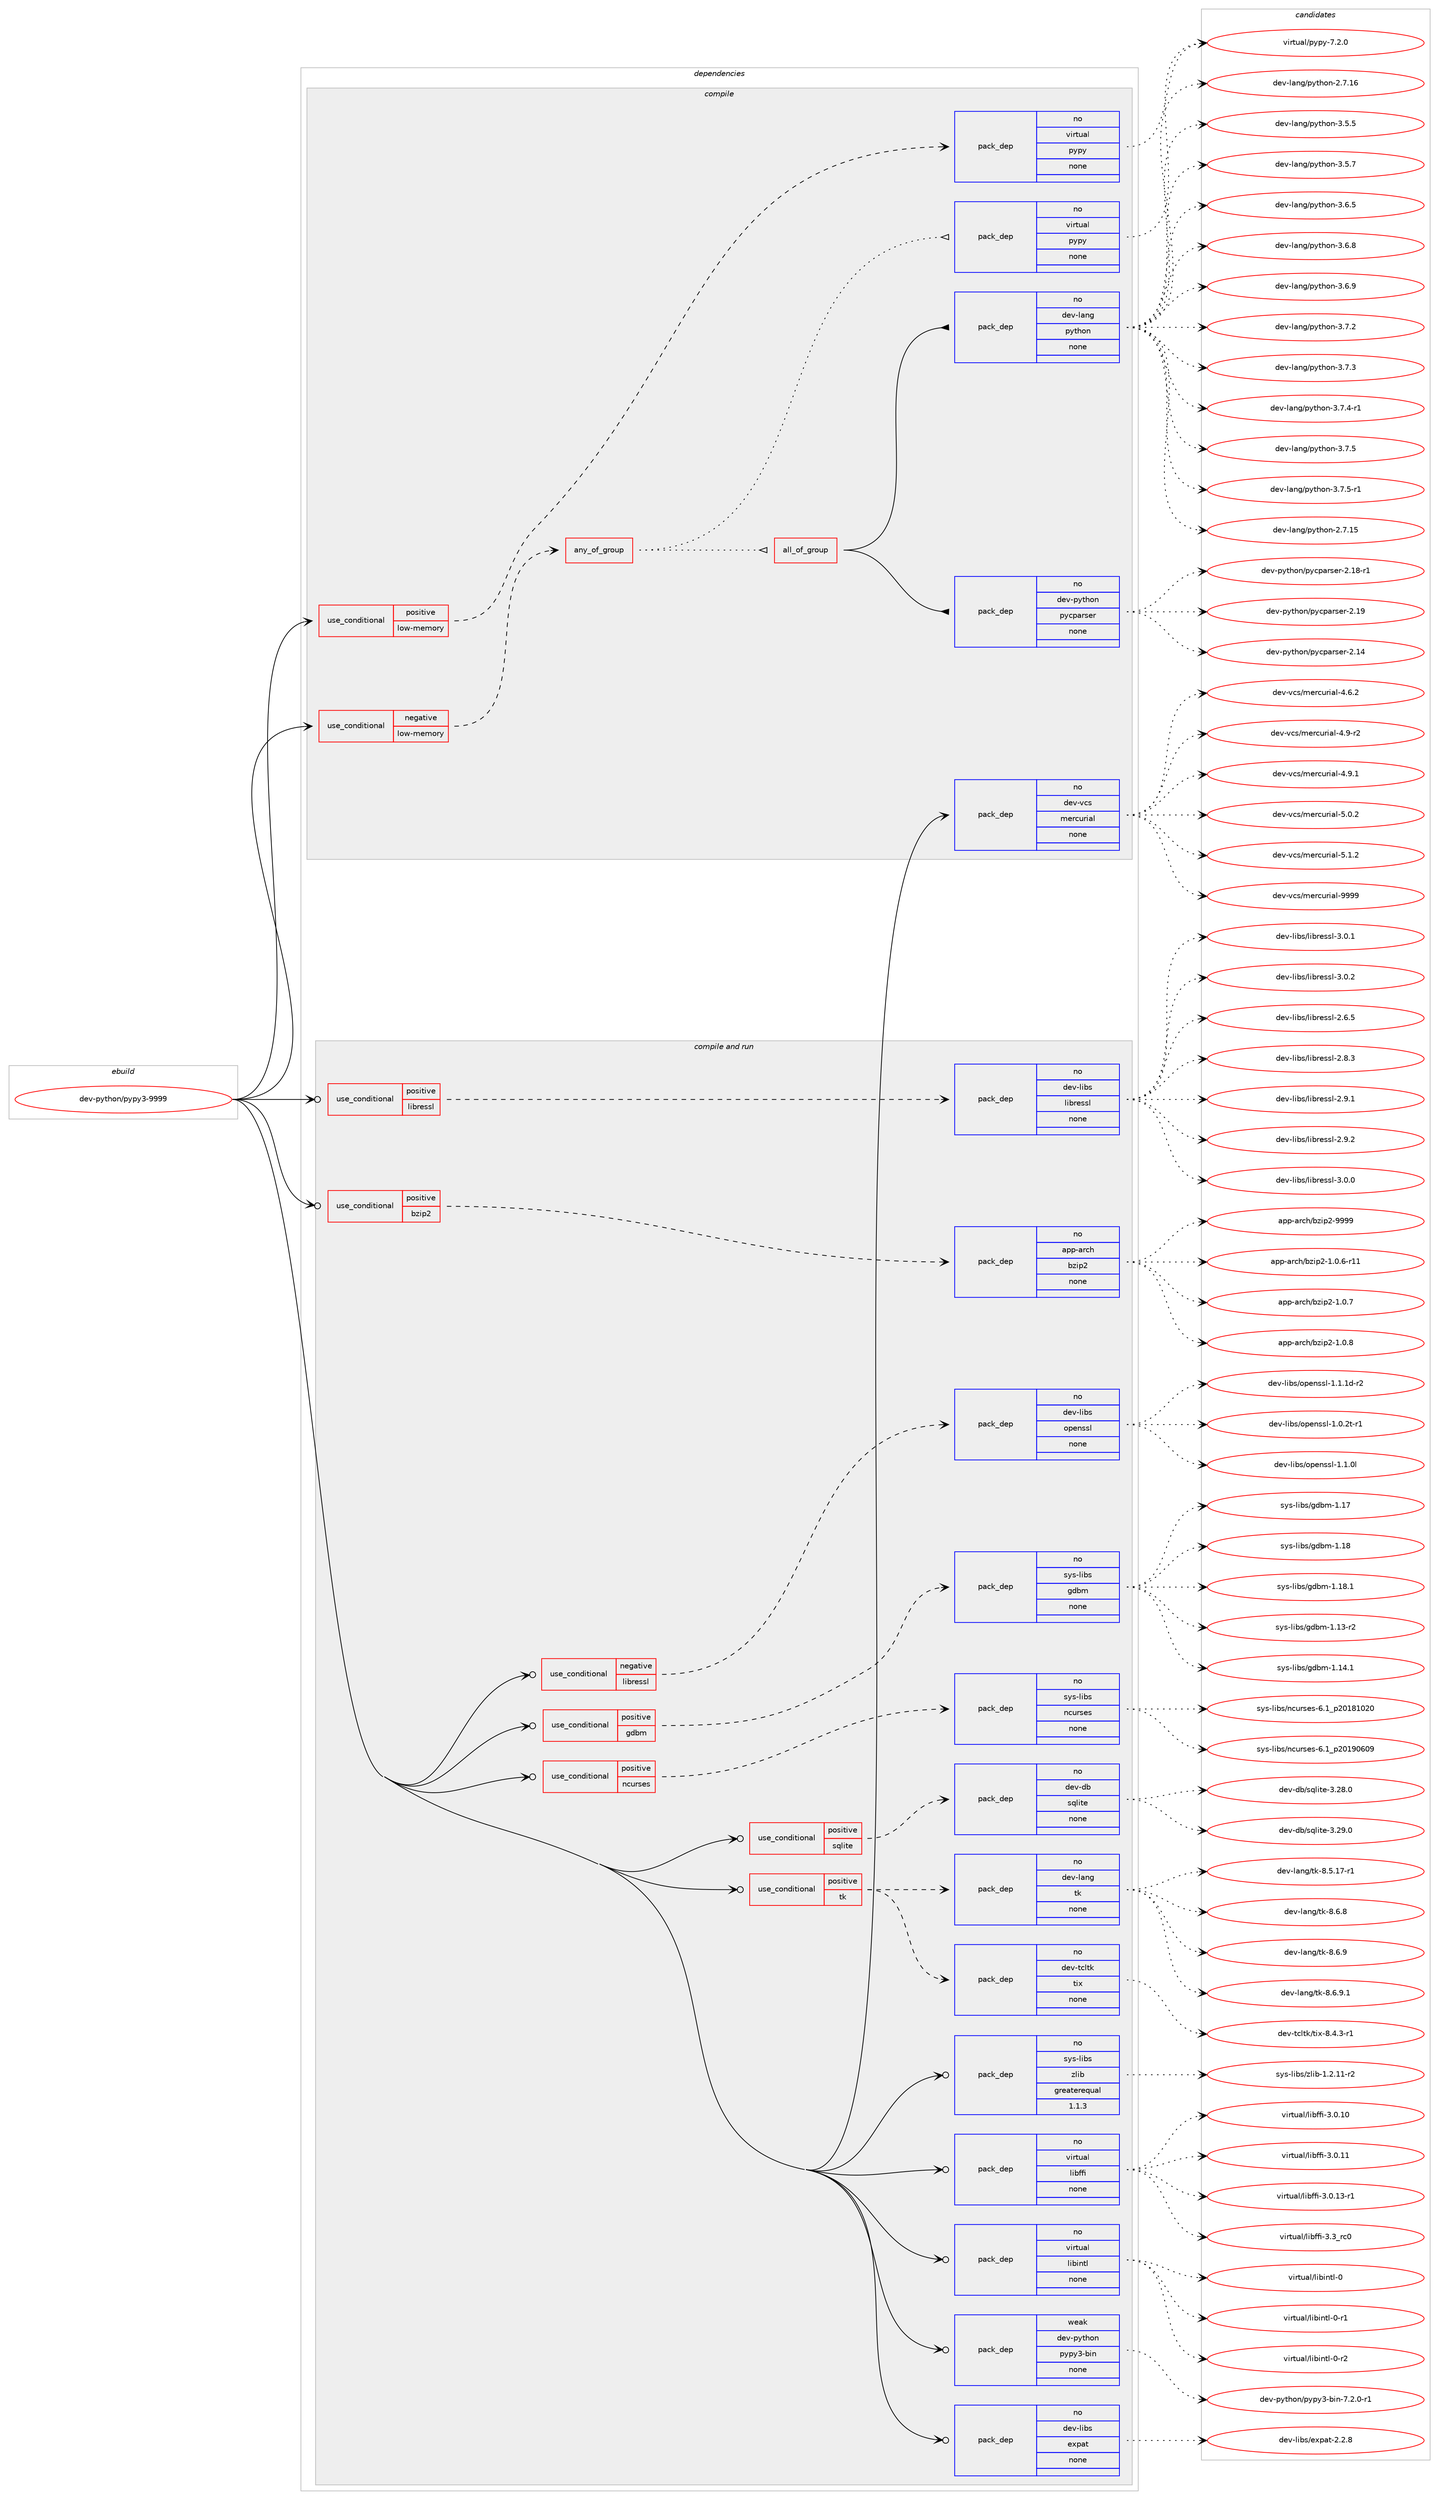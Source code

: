digraph prolog {

# *************
# Graph options
# *************

newrank=true;
concentrate=true;
compound=true;
graph [rankdir=LR,fontname=Helvetica,fontsize=10,ranksep=1.5];#, ranksep=2.5, nodesep=0.2];
edge  [arrowhead=vee];
node  [fontname=Helvetica,fontsize=10];

# **********
# The ebuild
# **********

subgraph cluster_leftcol {
color=gray;
rank=same;
label=<<i>ebuild</i>>;
id [label="dev-python/pypy3-9999", color=red, width=4, href="../dev-python/pypy3-9999.svg"];
}

# ****************
# The dependencies
# ****************

subgraph cluster_midcol {
color=gray;
label=<<i>dependencies</i>>;
subgraph cluster_compile {
fillcolor="#eeeeee";
style=filled;
label=<<i>compile</i>>;
subgraph cond146602 {
dependency628066 [label=<<TABLE BORDER="0" CELLBORDER="1" CELLSPACING="0" CELLPADDING="4"><TR><TD ROWSPAN="3" CELLPADDING="10">use_conditional</TD></TR><TR><TD>negative</TD></TR><TR><TD>low-memory</TD></TR></TABLE>>, shape=none, color=red];
subgraph any11480 {
dependency628067 [label=<<TABLE BORDER="0" CELLBORDER="1" CELLSPACING="0" CELLPADDING="4"><TR><TD CELLPADDING="10">any_of_group</TD></TR></TABLE>>, shape=none, color=red];subgraph pack469608 {
dependency628068 [label=<<TABLE BORDER="0" CELLBORDER="1" CELLSPACING="0" CELLPADDING="4" WIDTH="220"><TR><TD ROWSPAN="6" CELLPADDING="30">pack_dep</TD></TR><TR><TD WIDTH="110">no</TD></TR><TR><TD>virtual</TD></TR><TR><TD>pypy</TD></TR><TR><TD>none</TD></TR><TR><TD></TD></TR></TABLE>>, shape=none, color=blue];
}
dependency628067:e -> dependency628068:w [weight=20,style="dotted",arrowhead="oinv"];
subgraph all379 {
dependency628069 [label=<<TABLE BORDER="0" CELLBORDER="1" CELLSPACING="0" CELLPADDING="4"><TR><TD CELLPADDING="10">all_of_group</TD></TR></TABLE>>, shape=none, color=red];subgraph pack469609 {
dependency628070 [label=<<TABLE BORDER="0" CELLBORDER="1" CELLSPACING="0" CELLPADDING="4" WIDTH="220"><TR><TD ROWSPAN="6" CELLPADDING="30">pack_dep</TD></TR><TR><TD WIDTH="110">no</TD></TR><TR><TD>dev-lang</TD></TR><TR><TD>python</TD></TR><TR><TD>none</TD></TR><TR><TD></TD></TR></TABLE>>, shape=none, color=blue];
}
dependency628069:e -> dependency628070:w [weight=20,style="solid",arrowhead="inv"];
subgraph pack469610 {
dependency628071 [label=<<TABLE BORDER="0" CELLBORDER="1" CELLSPACING="0" CELLPADDING="4" WIDTH="220"><TR><TD ROWSPAN="6" CELLPADDING="30">pack_dep</TD></TR><TR><TD WIDTH="110">no</TD></TR><TR><TD>dev-python</TD></TR><TR><TD>pycparser</TD></TR><TR><TD>none</TD></TR><TR><TD></TD></TR></TABLE>>, shape=none, color=blue];
}
dependency628069:e -> dependency628071:w [weight=20,style="solid",arrowhead="inv"];
}
dependency628067:e -> dependency628069:w [weight=20,style="dotted",arrowhead="oinv"];
}
dependency628066:e -> dependency628067:w [weight=20,style="dashed",arrowhead="vee"];
}
id:e -> dependency628066:w [weight=20,style="solid",arrowhead="vee"];
subgraph cond146603 {
dependency628072 [label=<<TABLE BORDER="0" CELLBORDER="1" CELLSPACING="0" CELLPADDING="4"><TR><TD ROWSPAN="3" CELLPADDING="10">use_conditional</TD></TR><TR><TD>positive</TD></TR><TR><TD>low-memory</TD></TR></TABLE>>, shape=none, color=red];
subgraph pack469611 {
dependency628073 [label=<<TABLE BORDER="0" CELLBORDER="1" CELLSPACING="0" CELLPADDING="4" WIDTH="220"><TR><TD ROWSPAN="6" CELLPADDING="30">pack_dep</TD></TR><TR><TD WIDTH="110">no</TD></TR><TR><TD>virtual</TD></TR><TR><TD>pypy</TD></TR><TR><TD>none</TD></TR><TR><TD></TD></TR></TABLE>>, shape=none, color=blue];
}
dependency628072:e -> dependency628073:w [weight=20,style="dashed",arrowhead="vee"];
}
id:e -> dependency628072:w [weight=20,style="solid",arrowhead="vee"];
subgraph pack469612 {
dependency628074 [label=<<TABLE BORDER="0" CELLBORDER="1" CELLSPACING="0" CELLPADDING="4" WIDTH="220"><TR><TD ROWSPAN="6" CELLPADDING="30">pack_dep</TD></TR><TR><TD WIDTH="110">no</TD></TR><TR><TD>dev-vcs</TD></TR><TR><TD>mercurial</TD></TR><TR><TD>none</TD></TR><TR><TD></TD></TR></TABLE>>, shape=none, color=blue];
}
id:e -> dependency628074:w [weight=20,style="solid",arrowhead="vee"];
}
subgraph cluster_compileandrun {
fillcolor="#eeeeee";
style=filled;
label=<<i>compile and run</i>>;
subgraph cond146604 {
dependency628075 [label=<<TABLE BORDER="0" CELLBORDER="1" CELLSPACING="0" CELLPADDING="4"><TR><TD ROWSPAN="3" CELLPADDING="10">use_conditional</TD></TR><TR><TD>negative</TD></TR><TR><TD>libressl</TD></TR></TABLE>>, shape=none, color=red];
subgraph pack469613 {
dependency628076 [label=<<TABLE BORDER="0" CELLBORDER="1" CELLSPACING="0" CELLPADDING="4" WIDTH="220"><TR><TD ROWSPAN="6" CELLPADDING="30">pack_dep</TD></TR><TR><TD WIDTH="110">no</TD></TR><TR><TD>dev-libs</TD></TR><TR><TD>openssl</TD></TR><TR><TD>none</TD></TR><TR><TD></TD></TR></TABLE>>, shape=none, color=blue];
}
dependency628075:e -> dependency628076:w [weight=20,style="dashed",arrowhead="vee"];
}
id:e -> dependency628075:w [weight=20,style="solid",arrowhead="odotvee"];
subgraph cond146605 {
dependency628077 [label=<<TABLE BORDER="0" CELLBORDER="1" CELLSPACING="0" CELLPADDING="4"><TR><TD ROWSPAN="3" CELLPADDING="10">use_conditional</TD></TR><TR><TD>positive</TD></TR><TR><TD>bzip2</TD></TR></TABLE>>, shape=none, color=red];
subgraph pack469614 {
dependency628078 [label=<<TABLE BORDER="0" CELLBORDER="1" CELLSPACING="0" CELLPADDING="4" WIDTH="220"><TR><TD ROWSPAN="6" CELLPADDING="30">pack_dep</TD></TR><TR><TD WIDTH="110">no</TD></TR><TR><TD>app-arch</TD></TR><TR><TD>bzip2</TD></TR><TR><TD>none</TD></TR><TR><TD></TD></TR></TABLE>>, shape=none, color=blue];
}
dependency628077:e -> dependency628078:w [weight=20,style="dashed",arrowhead="vee"];
}
id:e -> dependency628077:w [weight=20,style="solid",arrowhead="odotvee"];
subgraph cond146606 {
dependency628079 [label=<<TABLE BORDER="0" CELLBORDER="1" CELLSPACING="0" CELLPADDING="4"><TR><TD ROWSPAN="3" CELLPADDING="10">use_conditional</TD></TR><TR><TD>positive</TD></TR><TR><TD>gdbm</TD></TR></TABLE>>, shape=none, color=red];
subgraph pack469615 {
dependency628080 [label=<<TABLE BORDER="0" CELLBORDER="1" CELLSPACING="0" CELLPADDING="4" WIDTH="220"><TR><TD ROWSPAN="6" CELLPADDING="30">pack_dep</TD></TR><TR><TD WIDTH="110">no</TD></TR><TR><TD>sys-libs</TD></TR><TR><TD>gdbm</TD></TR><TR><TD>none</TD></TR><TR><TD></TD></TR></TABLE>>, shape=none, color=blue];
}
dependency628079:e -> dependency628080:w [weight=20,style="dashed",arrowhead="vee"];
}
id:e -> dependency628079:w [weight=20,style="solid",arrowhead="odotvee"];
subgraph cond146607 {
dependency628081 [label=<<TABLE BORDER="0" CELLBORDER="1" CELLSPACING="0" CELLPADDING="4"><TR><TD ROWSPAN="3" CELLPADDING="10">use_conditional</TD></TR><TR><TD>positive</TD></TR><TR><TD>libressl</TD></TR></TABLE>>, shape=none, color=red];
subgraph pack469616 {
dependency628082 [label=<<TABLE BORDER="0" CELLBORDER="1" CELLSPACING="0" CELLPADDING="4" WIDTH="220"><TR><TD ROWSPAN="6" CELLPADDING="30">pack_dep</TD></TR><TR><TD WIDTH="110">no</TD></TR><TR><TD>dev-libs</TD></TR><TR><TD>libressl</TD></TR><TR><TD>none</TD></TR><TR><TD></TD></TR></TABLE>>, shape=none, color=blue];
}
dependency628081:e -> dependency628082:w [weight=20,style="dashed",arrowhead="vee"];
}
id:e -> dependency628081:w [weight=20,style="solid",arrowhead="odotvee"];
subgraph cond146608 {
dependency628083 [label=<<TABLE BORDER="0" CELLBORDER="1" CELLSPACING="0" CELLPADDING="4"><TR><TD ROWSPAN="3" CELLPADDING="10">use_conditional</TD></TR><TR><TD>positive</TD></TR><TR><TD>ncurses</TD></TR></TABLE>>, shape=none, color=red];
subgraph pack469617 {
dependency628084 [label=<<TABLE BORDER="0" CELLBORDER="1" CELLSPACING="0" CELLPADDING="4" WIDTH="220"><TR><TD ROWSPAN="6" CELLPADDING="30">pack_dep</TD></TR><TR><TD WIDTH="110">no</TD></TR><TR><TD>sys-libs</TD></TR><TR><TD>ncurses</TD></TR><TR><TD>none</TD></TR><TR><TD></TD></TR></TABLE>>, shape=none, color=blue];
}
dependency628083:e -> dependency628084:w [weight=20,style="dashed",arrowhead="vee"];
}
id:e -> dependency628083:w [weight=20,style="solid",arrowhead="odotvee"];
subgraph cond146609 {
dependency628085 [label=<<TABLE BORDER="0" CELLBORDER="1" CELLSPACING="0" CELLPADDING="4"><TR><TD ROWSPAN="3" CELLPADDING="10">use_conditional</TD></TR><TR><TD>positive</TD></TR><TR><TD>sqlite</TD></TR></TABLE>>, shape=none, color=red];
subgraph pack469618 {
dependency628086 [label=<<TABLE BORDER="0" CELLBORDER="1" CELLSPACING="0" CELLPADDING="4" WIDTH="220"><TR><TD ROWSPAN="6" CELLPADDING="30">pack_dep</TD></TR><TR><TD WIDTH="110">no</TD></TR><TR><TD>dev-db</TD></TR><TR><TD>sqlite</TD></TR><TR><TD>none</TD></TR><TR><TD></TD></TR></TABLE>>, shape=none, color=blue];
}
dependency628085:e -> dependency628086:w [weight=20,style="dashed",arrowhead="vee"];
}
id:e -> dependency628085:w [weight=20,style="solid",arrowhead="odotvee"];
subgraph cond146610 {
dependency628087 [label=<<TABLE BORDER="0" CELLBORDER="1" CELLSPACING="0" CELLPADDING="4"><TR><TD ROWSPAN="3" CELLPADDING="10">use_conditional</TD></TR><TR><TD>positive</TD></TR><TR><TD>tk</TD></TR></TABLE>>, shape=none, color=red];
subgraph pack469619 {
dependency628088 [label=<<TABLE BORDER="0" CELLBORDER="1" CELLSPACING="0" CELLPADDING="4" WIDTH="220"><TR><TD ROWSPAN="6" CELLPADDING="30">pack_dep</TD></TR><TR><TD WIDTH="110">no</TD></TR><TR><TD>dev-lang</TD></TR><TR><TD>tk</TD></TR><TR><TD>none</TD></TR><TR><TD></TD></TR></TABLE>>, shape=none, color=blue];
}
dependency628087:e -> dependency628088:w [weight=20,style="dashed",arrowhead="vee"];
subgraph pack469620 {
dependency628089 [label=<<TABLE BORDER="0" CELLBORDER="1" CELLSPACING="0" CELLPADDING="4" WIDTH="220"><TR><TD ROWSPAN="6" CELLPADDING="30">pack_dep</TD></TR><TR><TD WIDTH="110">no</TD></TR><TR><TD>dev-tcltk</TD></TR><TR><TD>tix</TD></TR><TR><TD>none</TD></TR><TR><TD></TD></TR></TABLE>>, shape=none, color=blue];
}
dependency628087:e -> dependency628089:w [weight=20,style="dashed",arrowhead="vee"];
}
id:e -> dependency628087:w [weight=20,style="solid",arrowhead="odotvee"];
subgraph pack469621 {
dependency628090 [label=<<TABLE BORDER="0" CELLBORDER="1" CELLSPACING="0" CELLPADDING="4" WIDTH="220"><TR><TD ROWSPAN="6" CELLPADDING="30">pack_dep</TD></TR><TR><TD WIDTH="110">no</TD></TR><TR><TD>dev-libs</TD></TR><TR><TD>expat</TD></TR><TR><TD>none</TD></TR><TR><TD></TD></TR></TABLE>>, shape=none, color=blue];
}
id:e -> dependency628090:w [weight=20,style="solid",arrowhead="odotvee"];
subgraph pack469622 {
dependency628091 [label=<<TABLE BORDER="0" CELLBORDER="1" CELLSPACING="0" CELLPADDING="4" WIDTH="220"><TR><TD ROWSPAN="6" CELLPADDING="30">pack_dep</TD></TR><TR><TD WIDTH="110">no</TD></TR><TR><TD>sys-libs</TD></TR><TR><TD>zlib</TD></TR><TR><TD>greaterequal</TD></TR><TR><TD>1.1.3</TD></TR></TABLE>>, shape=none, color=blue];
}
id:e -> dependency628091:w [weight=20,style="solid",arrowhead="odotvee"];
subgraph pack469623 {
dependency628092 [label=<<TABLE BORDER="0" CELLBORDER="1" CELLSPACING="0" CELLPADDING="4" WIDTH="220"><TR><TD ROWSPAN="6" CELLPADDING="30">pack_dep</TD></TR><TR><TD WIDTH="110">no</TD></TR><TR><TD>virtual</TD></TR><TR><TD>libffi</TD></TR><TR><TD>none</TD></TR><TR><TD></TD></TR></TABLE>>, shape=none, color=blue];
}
id:e -> dependency628092:w [weight=20,style="solid",arrowhead="odotvee"];
subgraph pack469624 {
dependency628093 [label=<<TABLE BORDER="0" CELLBORDER="1" CELLSPACING="0" CELLPADDING="4" WIDTH="220"><TR><TD ROWSPAN="6" CELLPADDING="30">pack_dep</TD></TR><TR><TD WIDTH="110">no</TD></TR><TR><TD>virtual</TD></TR><TR><TD>libintl</TD></TR><TR><TD>none</TD></TR><TR><TD></TD></TR></TABLE>>, shape=none, color=blue];
}
id:e -> dependency628093:w [weight=20,style="solid",arrowhead="odotvee"];
subgraph pack469625 {
dependency628094 [label=<<TABLE BORDER="0" CELLBORDER="1" CELLSPACING="0" CELLPADDING="4" WIDTH="220"><TR><TD ROWSPAN="6" CELLPADDING="30">pack_dep</TD></TR><TR><TD WIDTH="110">weak</TD></TR><TR><TD>dev-python</TD></TR><TR><TD>pypy3-bin</TD></TR><TR><TD>none</TD></TR><TR><TD></TD></TR></TABLE>>, shape=none, color=blue];
}
id:e -> dependency628094:w [weight=20,style="solid",arrowhead="odotvee"];
}
subgraph cluster_run {
fillcolor="#eeeeee";
style=filled;
label=<<i>run</i>>;
}
}

# **************
# The candidates
# **************

subgraph cluster_choices {
rank=same;
color=gray;
label=<<i>candidates</i>>;

subgraph choice469608 {
color=black;
nodesep=1;
choice1181051141161179710847112121112121455546504648 [label="virtual/pypy-7.2.0", color=red, width=4,href="../virtual/pypy-7.2.0.svg"];
dependency628068:e -> choice1181051141161179710847112121112121455546504648:w [style=dotted,weight="100"];
}
subgraph choice469609 {
color=black;
nodesep=1;
choice10010111845108971101034711212111610411111045504655464953 [label="dev-lang/python-2.7.15", color=red, width=4,href="../dev-lang/python-2.7.15.svg"];
choice10010111845108971101034711212111610411111045504655464954 [label="dev-lang/python-2.7.16", color=red, width=4,href="../dev-lang/python-2.7.16.svg"];
choice100101118451089711010347112121116104111110455146534653 [label="dev-lang/python-3.5.5", color=red, width=4,href="../dev-lang/python-3.5.5.svg"];
choice100101118451089711010347112121116104111110455146534655 [label="dev-lang/python-3.5.7", color=red, width=4,href="../dev-lang/python-3.5.7.svg"];
choice100101118451089711010347112121116104111110455146544653 [label="dev-lang/python-3.6.5", color=red, width=4,href="../dev-lang/python-3.6.5.svg"];
choice100101118451089711010347112121116104111110455146544656 [label="dev-lang/python-3.6.8", color=red, width=4,href="../dev-lang/python-3.6.8.svg"];
choice100101118451089711010347112121116104111110455146544657 [label="dev-lang/python-3.6.9", color=red, width=4,href="../dev-lang/python-3.6.9.svg"];
choice100101118451089711010347112121116104111110455146554650 [label="dev-lang/python-3.7.2", color=red, width=4,href="../dev-lang/python-3.7.2.svg"];
choice100101118451089711010347112121116104111110455146554651 [label="dev-lang/python-3.7.3", color=red, width=4,href="../dev-lang/python-3.7.3.svg"];
choice1001011184510897110103471121211161041111104551465546524511449 [label="dev-lang/python-3.7.4-r1", color=red, width=4,href="../dev-lang/python-3.7.4-r1.svg"];
choice100101118451089711010347112121116104111110455146554653 [label="dev-lang/python-3.7.5", color=red, width=4,href="../dev-lang/python-3.7.5.svg"];
choice1001011184510897110103471121211161041111104551465546534511449 [label="dev-lang/python-3.7.5-r1", color=red, width=4,href="../dev-lang/python-3.7.5-r1.svg"];
dependency628070:e -> choice10010111845108971101034711212111610411111045504655464953:w [style=dotted,weight="100"];
dependency628070:e -> choice10010111845108971101034711212111610411111045504655464954:w [style=dotted,weight="100"];
dependency628070:e -> choice100101118451089711010347112121116104111110455146534653:w [style=dotted,weight="100"];
dependency628070:e -> choice100101118451089711010347112121116104111110455146534655:w [style=dotted,weight="100"];
dependency628070:e -> choice100101118451089711010347112121116104111110455146544653:w [style=dotted,weight="100"];
dependency628070:e -> choice100101118451089711010347112121116104111110455146544656:w [style=dotted,weight="100"];
dependency628070:e -> choice100101118451089711010347112121116104111110455146544657:w [style=dotted,weight="100"];
dependency628070:e -> choice100101118451089711010347112121116104111110455146554650:w [style=dotted,weight="100"];
dependency628070:e -> choice100101118451089711010347112121116104111110455146554651:w [style=dotted,weight="100"];
dependency628070:e -> choice1001011184510897110103471121211161041111104551465546524511449:w [style=dotted,weight="100"];
dependency628070:e -> choice100101118451089711010347112121116104111110455146554653:w [style=dotted,weight="100"];
dependency628070:e -> choice1001011184510897110103471121211161041111104551465546534511449:w [style=dotted,weight="100"];
}
subgraph choice469610 {
color=black;
nodesep=1;
choice100101118451121211161041111104711212199112971141151011144550464952 [label="dev-python/pycparser-2.14", color=red, width=4,href="../dev-python/pycparser-2.14.svg"];
choice1001011184511212111610411111047112121991129711411510111445504649564511449 [label="dev-python/pycparser-2.18-r1", color=red, width=4,href="../dev-python/pycparser-2.18-r1.svg"];
choice100101118451121211161041111104711212199112971141151011144550464957 [label="dev-python/pycparser-2.19", color=red, width=4,href="../dev-python/pycparser-2.19.svg"];
dependency628071:e -> choice100101118451121211161041111104711212199112971141151011144550464952:w [style=dotted,weight="100"];
dependency628071:e -> choice1001011184511212111610411111047112121991129711411510111445504649564511449:w [style=dotted,weight="100"];
dependency628071:e -> choice100101118451121211161041111104711212199112971141151011144550464957:w [style=dotted,weight="100"];
}
subgraph choice469611 {
color=black;
nodesep=1;
choice1181051141161179710847112121112121455546504648 [label="virtual/pypy-7.2.0", color=red, width=4,href="../virtual/pypy-7.2.0.svg"];
dependency628073:e -> choice1181051141161179710847112121112121455546504648:w [style=dotted,weight="100"];
}
subgraph choice469612 {
color=black;
nodesep=1;
choice1001011184511899115471091011149911711410597108455246544650 [label="dev-vcs/mercurial-4.6.2", color=red, width=4,href="../dev-vcs/mercurial-4.6.2.svg"];
choice1001011184511899115471091011149911711410597108455246574511450 [label="dev-vcs/mercurial-4.9-r2", color=red, width=4,href="../dev-vcs/mercurial-4.9-r2.svg"];
choice1001011184511899115471091011149911711410597108455246574649 [label="dev-vcs/mercurial-4.9.1", color=red, width=4,href="../dev-vcs/mercurial-4.9.1.svg"];
choice1001011184511899115471091011149911711410597108455346484650 [label="dev-vcs/mercurial-5.0.2", color=red, width=4,href="../dev-vcs/mercurial-5.0.2.svg"];
choice1001011184511899115471091011149911711410597108455346494650 [label="dev-vcs/mercurial-5.1.2", color=red, width=4,href="../dev-vcs/mercurial-5.1.2.svg"];
choice10010111845118991154710910111499117114105971084557575757 [label="dev-vcs/mercurial-9999", color=red, width=4,href="../dev-vcs/mercurial-9999.svg"];
dependency628074:e -> choice1001011184511899115471091011149911711410597108455246544650:w [style=dotted,weight="100"];
dependency628074:e -> choice1001011184511899115471091011149911711410597108455246574511450:w [style=dotted,weight="100"];
dependency628074:e -> choice1001011184511899115471091011149911711410597108455246574649:w [style=dotted,weight="100"];
dependency628074:e -> choice1001011184511899115471091011149911711410597108455346484650:w [style=dotted,weight="100"];
dependency628074:e -> choice1001011184511899115471091011149911711410597108455346494650:w [style=dotted,weight="100"];
dependency628074:e -> choice10010111845118991154710910111499117114105971084557575757:w [style=dotted,weight="100"];
}
subgraph choice469613 {
color=black;
nodesep=1;
choice1001011184510810598115471111121011101151151084549464846501164511449 [label="dev-libs/openssl-1.0.2t-r1", color=red, width=4,href="../dev-libs/openssl-1.0.2t-r1.svg"];
choice100101118451081059811547111112101110115115108454946494648108 [label="dev-libs/openssl-1.1.0l", color=red, width=4,href="../dev-libs/openssl-1.1.0l.svg"];
choice1001011184510810598115471111121011101151151084549464946491004511450 [label="dev-libs/openssl-1.1.1d-r2", color=red, width=4,href="../dev-libs/openssl-1.1.1d-r2.svg"];
dependency628076:e -> choice1001011184510810598115471111121011101151151084549464846501164511449:w [style=dotted,weight="100"];
dependency628076:e -> choice100101118451081059811547111112101110115115108454946494648108:w [style=dotted,weight="100"];
dependency628076:e -> choice1001011184510810598115471111121011101151151084549464946491004511450:w [style=dotted,weight="100"];
}
subgraph choice469614 {
color=black;
nodesep=1;
choice97112112459711499104479812210511250454946484654451144949 [label="app-arch/bzip2-1.0.6-r11", color=red, width=4,href="../app-arch/bzip2-1.0.6-r11.svg"];
choice97112112459711499104479812210511250454946484655 [label="app-arch/bzip2-1.0.7", color=red, width=4,href="../app-arch/bzip2-1.0.7.svg"];
choice97112112459711499104479812210511250454946484656 [label="app-arch/bzip2-1.0.8", color=red, width=4,href="../app-arch/bzip2-1.0.8.svg"];
choice971121124597114991044798122105112504557575757 [label="app-arch/bzip2-9999", color=red, width=4,href="../app-arch/bzip2-9999.svg"];
dependency628078:e -> choice97112112459711499104479812210511250454946484654451144949:w [style=dotted,weight="100"];
dependency628078:e -> choice97112112459711499104479812210511250454946484655:w [style=dotted,weight="100"];
dependency628078:e -> choice97112112459711499104479812210511250454946484656:w [style=dotted,weight="100"];
dependency628078:e -> choice971121124597114991044798122105112504557575757:w [style=dotted,weight="100"];
}
subgraph choice469615 {
color=black;
nodesep=1;
choice1151211154510810598115471031009810945494649514511450 [label="sys-libs/gdbm-1.13-r2", color=red, width=4,href="../sys-libs/gdbm-1.13-r2.svg"];
choice1151211154510810598115471031009810945494649524649 [label="sys-libs/gdbm-1.14.1", color=red, width=4,href="../sys-libs/gdbm-1.14.1.svg"];
choice115121115451081059811547103100981094549464955 [label="sys-libs/gdbm-1.17", color=red, width=4,href="../sys-libs/gdbm-1.17.svg"];
choice115121115451081059811547103100981094549464956 [label="sys-libs/gdbm-1.18", color=red, width=4,href="../sys-libs/gdbm-1.18.svg"];
choice1151211154510810598115471031009810945494649564649 [label="sys-libs/gdbm-1.18.1", color=red, width=4,href="../sys-libs/gdbm-1.18.1.svg"];
dependency628080:e -> choice1151211154510810598115471031009810945494649514511450:w [style=dotted,weight="100"];
dependency628080:e -> choice1151211154510810598115471031009810945494649524649:w [style=dotted,weight="100"];
dependency628080:e -> choice115121115451081059811547103100981094549464955:w [style=dotted,weight="100"];
dependency628080:e -> choice115121115451081059811547103100981094549464956:w [style=dotted,weight="100"];
dependency628080:e -> choice1151211154510810598115471031009810945494649564649:w [style=dotted,weight="100"];
}
subgraph choice469616 {
color=black;
nodesep=1;
choice10010111845108105981154710810598114101115115108455046544653 [label="dev-libs/libressl-2.6.5", color=red, width=4,href="../dev-libs/libressl-2.6.5.svg"];
choice10010111845108105981154710810598114101115115108455046564651 [label="dev-libs/libressl-2.8.3", color=red, width=4,href="../dev-libs/libressl-2.8.3.svg"];
choice10010111845108105981154710810598114101115115108455046574649 [label="dev-libs/libressl-2.9.1", color=red, width=4,href="../dev-libs/libressl-2.9.1.svg"];
choice10010111845108105981154710810598114101115115108455046574650 [label="dev-libs/libressl-2.9.2", color=red, width=4,href="../dev-libs/libressl-2.9.2.svg"];
choice10010111845108105981154710810598114101115115108455146484648 [label="dev-libs/libressl-3.0.0", color=red, width=4,href="../dev-libs/libressl-3.0.0.svg"];
choice10010111845108105981154710810598114101115115108455146484649 [label="dev-libs/libressl-3.0.1", color=red, width=4,href="../dev-libs/libressl-3.0.1.svg"];
choice10010111845108105981154710810598114101115115108455146484650 [label="dev-libs/libressl-3.0.2", color=red, width=4,href="../dev-libs/libressl-3.0.2.svg"];
dependency628082:e -> choice10010111845108105981154710810598114101115115108455046544653:w [style=dotted,weight="100"];
dependency628082:e -> choice10010111845108105981154710810598114101115115108455046564651:w [style=dotted,weight="100"];
dependency628082:e -> choice10010111845108105981154710810598114101115115108455046574649:w [style=dotted,weight="100"];
dependency628082:e -> choice10010111845108105981154710810598114101115115108455046574650:w [style=dotted,weight="100"];
dependency628082:e -> choice10010111845108105981154710810598114101115115108455146484648:w [style=dotted,weight="100"];
dependency628082:e -> choice10010111845108105981154710810598114101115115108455146484649:w [style=dotted,weight="100"];
dependency628082:e -> choice10010111845108105981154710810598114101115115108455146484650:w [style=dotted,weight="100"];
}
subgraph choice469617 {
color=black;
nodesep=1;
choice1151211154510810598115471109911711411510111545544649951125048495649485048 [label="sys-libs/ncurses-6.1_p20181020", color=red, width=4,href="../sys-libs/ncurses-6.1_p20181020.svg"];
choice1151211154510810598115471109911711411510111545544649951125048495748544857 [label="sys-libs/ncurses-6.1_p20190609", color=red, width=4,href="../sys-libs/ncurses-6.1_p20190609.svg"];
dependency628084:e -> choice1151211154510810598115471109911711411510111545544649951125048495649485048:w [style=dotted,weight="100"];
dependency628084:e -> choice1151211154510810598115471109911711411510111545544649951125048495748544857:w [style=dotted,weight="100"];
}
subgraph choice469618 {
color=black;
nodesep=1;
choice10010111845100984711511310810511610145514650564648 [label="dev-db/sqlite-3.28.0", color=red, width=4,href="../dev-db/sqlite-3.28.0.svg"];
choice10010111845100984711511310810511610145514650574648 [label="dev-db/sqlite-3.29.0", color=red, width=4,href="../dev-db/sqlite-3.29.0.svg"];
dependency628086:e -> choice10010111845100984711511310810511610145514650564648:w [style=dotted,weight="100"];
dependency628086:e -> choice10010111845100984711511310810511610145514650574648:w [style=dotted,weight="100"];
}
subgraph choice469619 {
color=black;
nodesep=1;
choice100101118451089711010347116107455646534649554511449 [label="dev-lang/tk-8.5.17-r1", color=red, width=4,href="../dev-lang/tk-8.5.17-r1.svg"];
choice100101118451089711010347116107455646544656 [label="dev-lang/tk-8.6.8", color=red, width=4,href="../dev-lang/tk-8.6.8.svg"];
choice100101118451089711010347116107455646544657 [label="dev-lang/tk-8.6.9", color=red, width=4,href="../dev-lang/tk-8.6.9.svg"];
choice1001011184510897110103471161074556465446574649 [label="dev-lang/tk-8.6.9.1", color=red, width=4,href="../dev-lang/tk-8.6.9.1.svg"];
dependency628088:e -> choice100101118451089711010347116107455646534649554511449:w [style=dotted,weight="100"];
dependency628088:e -> choice100101118451089711010347116107455646544656:w [style=dotted,weight="100"];
dependency628088:e -> choice100101118451089711010347116107455646544657:w [style=dotted,weight="100"];
dependency628088:e -> choice1001011184510897110103471161074556465446574649:w [style=dotted,weight="100"];
}
subgraph choice469620 {
color=black;
nodesep=1;
choice1001011184511699108116107471161051204556465246514511449 [label="dev-tcltk/tix-8.4.3-r1", color=red, width=4,href="../dev-tcltk/tix-8.4.3-r1.svg"];
dependency628089:e -> choice1001011184511699108116107471161051204556465246514511449:w [style=dotted,weight="100"];
}
subgraph choice469621 {
color=black;
nodesep=1;
choice10010111845108105981154710112011297116455046504656 [label="dev-libs/expat-2.2.8", color=red, width=4,href="../dev-libs/expat-2.2.8.svg"];
dependency628090:e -> choice10010111845108105981154710112011297116455046504656:w [style=dotted,weight="100"];
}
subgraph choice469622 {
color=black;
nodesep=1;
choice11512111545108105981154712210810598454946504649494511450 [label="sys-libs/zlib-1.2.11-r2", color=red, width=4,href="../sys-libs/zlib-1.2.11-r2.svg"];
dependency628091:e -> choice11512111545108105981154712210810598454946504649494511450:w [style=dotted,weight="100"];
}
subgraph choice469623 {
color=black;
nodesep=1;
choice11810511411611797108471081059810210210545514648464948 [label="virtual/libffi-3.0.10", color=red, width=4,href="../virtual/libffi-3.0.10.svg"];
choice11810511411611797108471081059810210210545514648464949 [label="virtual/libffi-3.0.11", color=red, width=4,href="../virtual/libffi-3.0.11.svg"];
choice118105114116117971084710810598102102105455146484649514511449 [label="virtual/libffi-3.0.13-r1", color=red, width=4,href="../virtual/libffi-3.0.13-r1.svg"];
choice11810511411611797108471081059810210210545514651951149948 [label="virtual/libffi-3.3_rc0", color=red, width=4,href="../virtual/libffi-3.3_rc0.svg"];
dependency628092:e -> choice11810511411611797108471081059810210210545514648464948:w [style=dotted,weight="100"];
dependency628092:e -> choice11810511411611797108471081059810210210545514648464949:w [style=dotted,weight="100"];
dependency628092:e -> choice118105114116117971084710810598102102105455146484649514511449:w [style=dotted,weight="100"];
dependency628092:e -> choice11810511411611797108471081059810210210545514651951149948:w [style=dotted,weight="100"];
}
subgraph choice469624 {
color=black;
nodesep=1;
choice1181051141161179710847108105981051101161084548 [label="virtual/libintl-0", color=red, width=4,href="../virtual/libintl-0.svg"];
choice11810511411611797108471081059810511011610845484511449 [label="virtual/libintl-0-r1", color=red, width=4,href="../virtual/libintl-0-r1.svg"];
choice11810511411611797108471081059810511011610845484511450 [label="virtual/libintl-0-r2", color=red, width=4,href="../virtual/libintl-0-r2.svg"];
dependency628093:e -> choice1181051141161179710847108105981051101161084548:w [style=dotted,weight="100"];
dependency628093:e -> choice11810511411611797108471081059810511011610845484511449:w [style=dotted,weight="100"];
dependency628093:e -> choice11810511411611797108471081059810511011610845484511450:w [style=dotted,weight="100"];
}
subgraph choice469625 {
color=black;
nodesep=1;
choice10010111845112121116104111110471121211121215145981051104555465046484511449 [label="dev-python/pypy3-bin-7.2.0-r1", color=red, width=4,href="../dev-python/pypy3-bin-7.2.0-r1.svg"];
dependency628094:e -> choice10010111845112121116104111110471121211121215145981051104555465046484511449:w [style=dotted,weight="100"];
}
}

}
